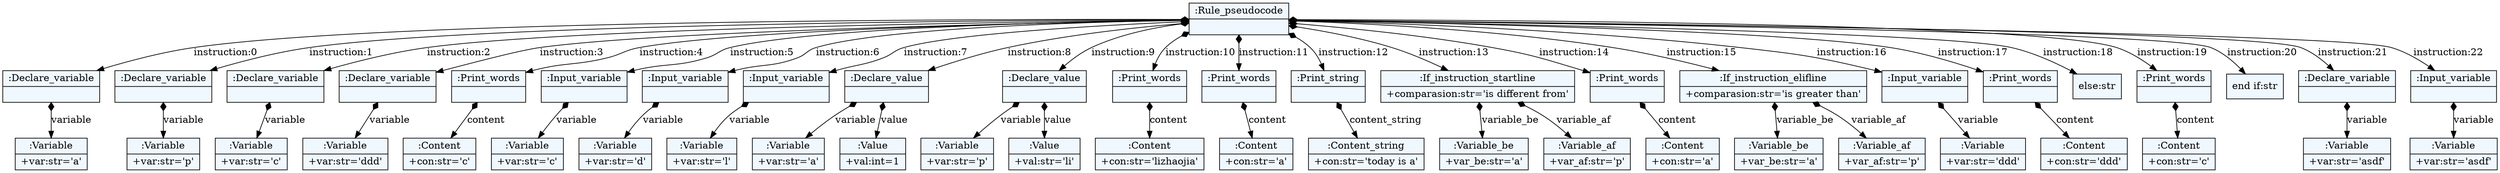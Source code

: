 
    digraph xtext {
    fontname = "Bitstream Vera Sans"
    fontsize = 8
    node[
        shape=record,
        style=filled,
        fillcolor=aliceblue
    ]
    nodesep = 0.3
    edge[dir=black,arrowtail=empty]


2259510066256 -> 2259510065024 [label="instruction:0" arrowtail=diamond dir=both]
2259510065024 -> 2259510064072 [label="variable" arrowtail=diamond dir=both]
2259510064072[label="{:Variable|+var:str='a'\l}"]
2259510065024[label="{:Declare_variable|}"]
2259510066256 -> 2259503617304 [label="instruction:1" arrowtail=diamond dir=both]
2259503617304 -> 2259510064632 [label="variable" arrowtail=diamond dir=both]
2259510064632[label="{:Variable|+var:str='p'\l}"]
2259503617304[label="{:Declare_variable|}"]
2259510066256 -> 2259510064744 [label="instruction:2" arrowtail=diamond dir=both]
2259510064744 -> 2259510064800 [label="variable" arrowtail=diamond dir=both]
2259510064800[label="{:Variable|+var:str='c'\l}"]
2259510064744[label="{:Declare_variable|}"]
2259510066256 -> 2259510064912 [label="instruction:3" arrowtail=diamond dir=both]
2259510064912 -> 2259510156200 [label="variable" arrowtail=diamond dir=both]
2259510156200[label="{:Variable|+var:str='ddd'\l}"]
2259510064912[label="{:Declare_variable|}"]
2259510066256 -> 2259510156312 [label="instruction:4" arrowtail=diamond dir=both]
2259510156312 -> 2259510154632 [label="content" arrowtail=diamond dir=both]
2259510154632[label="{:Content|+con:str='c'\l}"]
2259510156312[label="{:Print_words|}"]
2259510066256 -> 2259510155696 [label="instruction:5" arrowtail=diamond dir=both]
2259510155696 -> 2259510155248 [label="variable" arrowtail=diamond dir=both]
2259510155248[label="{:Variable|+var:str='c'\l}"]
2259510155696[label="{:Input_variable|}"]
2259510066256 -> 2259503617024 [label="instruction:6" arrowtail=diamond dir=both]
2259503617024 -> 2259510155360 [label="variable" arrowtail=diamond dir=both]
2259510155360[label="{:Variable|+var:str='d'\l}"]
2259503617024[label="{:Input_variable|}"]
2259510066256 -> 2259510156648 [label="instruction:7" arrowtail=diamond dir=both]
2259510156648 -> 2259510154128 [label="variable" arrowtail=diamond dir=both]
2259510154128[label="{:Variable|+var:str='l'\l}"]
2259510156648[label="{:Input_variable|}"]
2259510066256 -> 2259510155808 [label="instruction:8" arrowtail=diamond dir=both]
2259510155808 -> 2259510154744 [label="variable" arrowtail=diamond dir=both]
2259510154744[label="{:Variable|+var:str='a'\l}"]
2259510155808 -> 2259510153624 [label="value" arrowtail=diamond dir=both]
2259510153624[label="{:Value|+val:int=1\l}"]
2259510155808[label="{:Declare_value|}"]
2259510066256 -> 2259510154072 [label="instruction:9" arrowtail=diamond dir=both]
2259510154072 -> 2259510120520 [label="variable" arrowtail=diamond dir=both]
2259510120520[label="{:Variable|+var:str='p'\l}"]
2259510154072 -> 2259510124048 [label="value" arrowtail=diamond dir=both]
2259510124048[label="{:Value|+val:str='li'\l}"]
2259510154072[label="{:Declare_value|}"]
2259510066256 -> 2259510153848 [label="instruction:10" arrowtail=diamond dir=both]
2259510153848 -> 2259510123320 [label="content" arrowtail=diamond dir=both]
2259510123320[label="{:Content|+con:str='lizhaojia'\l}"]
2259510153848[label="{:Print_words|}"]
2259510066256 -> 2259510120576 [label="instruction:11" arrowtail=diamond dir=both]
2259510120576 -> 2259510123600 [label="content" arrowtail=diamond dir=both]
2259510123600[label="{:Content|+con:str='a'\l}"]
2259510120576[label="{:Print_words|}"]
2259510066256 -> 2259510124328 [label="instruction:12" arrowtail=diamond dir=both]
2259510124328 -> 2259510122648 [label="content_string" arrowtail=diamond dir=both]
2259510122648[label="{:Content_string|+con:str='today is a'\l}"]
2259510124328[label="{:Print_string|}"]
2259510066256 -> 2259510124496 [label="instruction:13" arrowtail=diamond dir=both]
2259510124496 -> 2259510124160 [label="variable_be" arrowtail=diamond dir=both]
2259510124160[label="{:Variable_be|+var_be:str='a'\l}"]
2259510124496 -> 2259510123432 [label="variable_af" arrowtail=diamond dir=both]
2259510123432[label="{:Variable_af|+var_af:str='p'\l}"]
2259510124496[label="{:If_instruction_startline|+comparasion:str='is different from'\l}"]
2259510066256 -> 2259510123768 [label="instruction:14" arrowtail=diamond dir=both]
2259510123768 -> 2259510122088 [label="content" arrowtail=diamond dir=both]
2259510122088[label="{:Content|+con:str='a'\l}"]
2259510123768[label="{:Print_words|}"]
2259510066256 -> 2259510122760 [label="instruction:15" arrowtail=diamond dir=both]
2259510122760 -> 2259510122144 [label="variable_be" arrowtail=diamond dir=both]
2259510122144[label="{:Variable_be|+var_be:str='a'\l}"]
2259510122760 -> 2259510120856 [label="variable_af" arrowtail=diamond dir=both]
2259510120856[label="{:Variable_af|+var_af:str='p'\l}"]
2259510122760[label="{:If_instruction_elifline|+comparasion:str='is greater than'\l}"]
2259510066256 -> 2259510122032 [label="instruction:16" arrowtail=diamond dir=both]
2259510122032 -> 2259510194472 [label="variable" arrowtail=diamond dir=both]
2259510194472[label="{:Variable|+var:str='ddd'\l}"]
2259510122032[label="{:Input_variable|}"]
2259510066256 -> 2259510120632 [label="instruction:17" arrowtail=diamond dir=both]
2259510120632 -> 2259510194696 [label="content" arrowtail=diamond dir=both]
2259510194696[label="{:Content|+con:str='ddd'\l}"]
2259510120632[label="{:Print_words|}"]
2259510066256 -> "else:str" [label="instruction:18" arrowtail=diamond dir=both]
2259510066256 -> 2259510195312 [label="instruction:19" arrowtail=diamond dir=both]
2259510195312 -> 2259510195088 [label="content" arrowtail=diamond dir=both]
2259510195088[label="{:Content|+con:str='c'\l}"]
2259510195312[label="{:Print_words|}"]
2259510066256 -> "end if:str" [label="instruction:20" arrowtail=diamond dir=both]
2259510066256 -> 2259510194584 [label="instruction:21" arrowtail=diamond dir=both]
2259510194584 -> 2259510195368 [label="variable" arrowtail=diamond dir=both]
2259510195368[label="{:Variable|+var:str='asdf'\l}"]
2259510194584[label="{:Declare_variable|}"]
2259510066256 -> 2259510195424 [label="instruction:22" arrowtail=diamond dir=both]
2259510195424 -> 2259510195704 [label="variable" arrowtail=diamond dir=both]
2259510195704[label="{:Variable|+var:str='asdf'\l}"]
2259510195424[label="{:Input_variable|}"]
2259510066256[label="{:Rule_pseudocode|}"]

}
